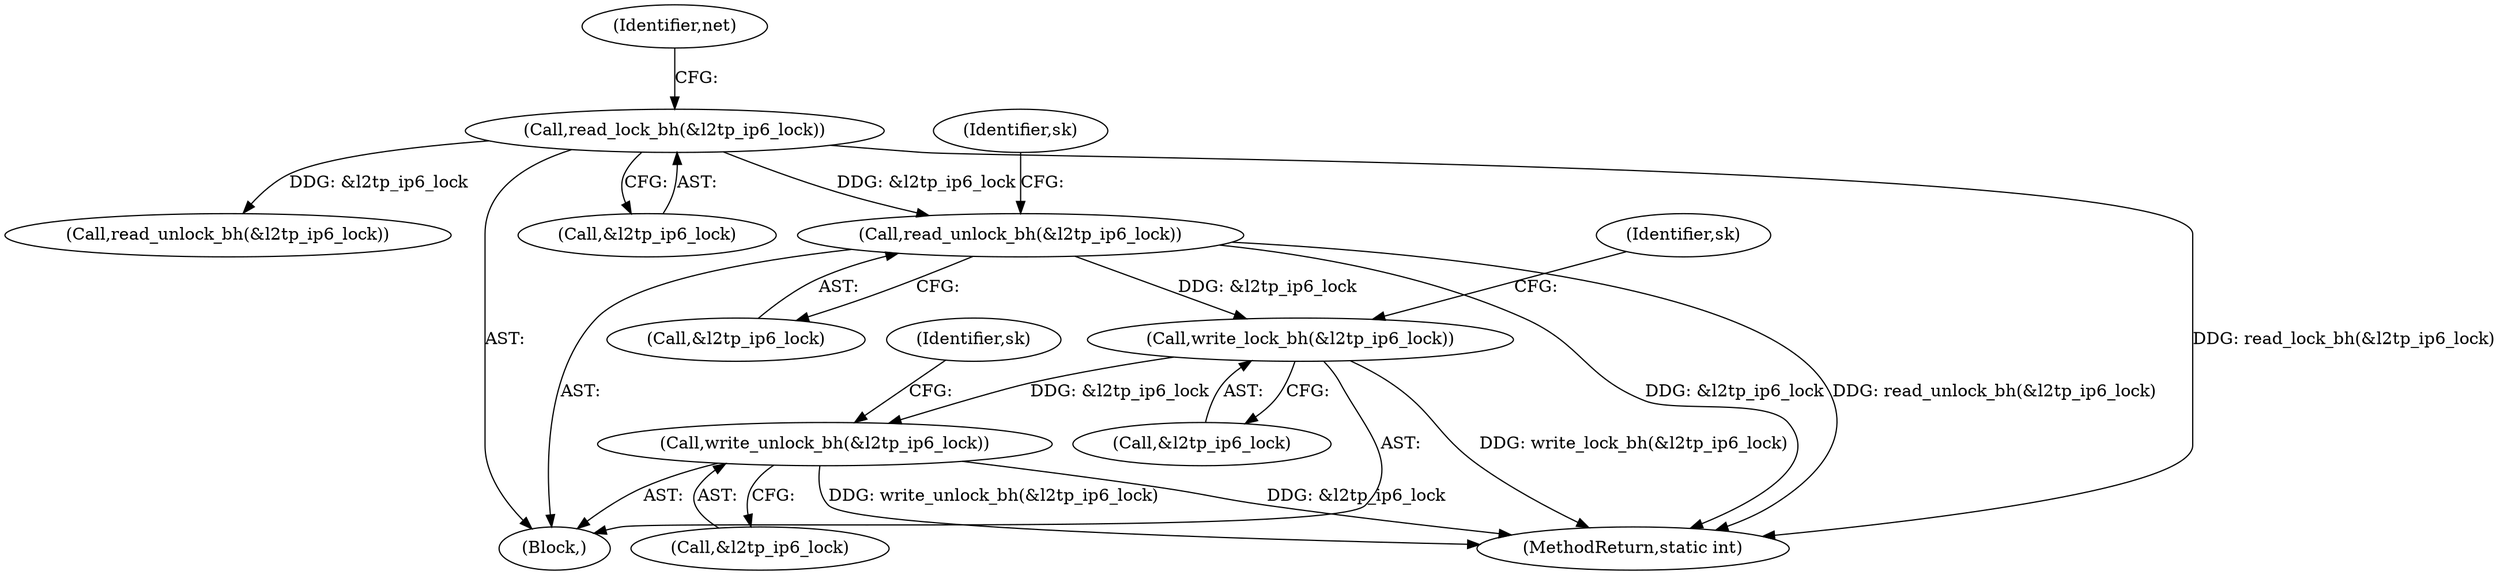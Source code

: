 digraph "0_linux_32c231164b762dddefa13af5a0101032c70b50ef_0@API" {
"1000198" [label="(Call,read_unlock_bh(&l2tp_ip6_lock))"];
"1000181" [label="(Call,read_lock_bh(&l2tp_ip6_lock))"];
"1000325" [label="(Call,write_lock_bh(&l2tp_ip6_lock))"];
"1000334" [label="(Call,write_unlock_bh(&l2tp_ip6_lock))"];
"1000334" [label="(Call,write_unlock_bh(&l2tp_ip6_lock))"];
"1000329" [label="(Identifier,sk)"];
"1000202" [label="(Identifier,sk)"];
"1000352" [label="(Call,read_unlock_bh(&l2tp_ip6_lock))"];
"1000326" [label="(Call,&l2tp_ip6_lock)"];
"1000325" [label="(Call,write_lock_bh(&l2tp_ip6_lock))"];
"1000181" [label="(Call,read_lock_bh(&l2tp_ip6_lock))"];
"1000335" [label="(Call,&l2tp_ip6_lock)"];
"1000110" [label="(Block,)"];
"1000199" [label="(Call,&l2tp_ip6_lock)"];
"1000338" [label="(Identifier,sk)"];
"1000182" [label="(Call,&l2tp_ip6_lock)"];
"1000357" [label="(MethodReturn,static int)"];
"1000186" [label="(Identifier,net)"];
"1000198" [label="(Call,read_unlock_bh(&l2tp_ip6_lock))"];
"1000198" -> "1000110"  [label="AST: "];
"1000198" -> "1000199"  [label="CFG: "];
"1000199" -> "1000198"  [label="AST: "];
"1000202" -> "1000198"  [label="CFG: "];
"1000198" -> "1000357"  [label="DDG: &l2tp_ip6_lock"];
"1000198" -> "1000357"  [label="DDG: read_unlock_bh(&l2tp_ip6_lock)"];
"1000181" -> "1000198"  [label="DDG: &l2tp_ip6_lock"];
"1000198" -> "1000325"  [label="DDG: &l2tp_ip6_lock"];
"1000181" -> "1000110"  [label="AST: "];
"1000181" -> "1000182"  [label="CFG: "];
"1000182" -> "1000181"  [label="AST: "];
"1000186" -> "1000181"  [label="CFG: "];
"1000181" -> "1000357"  [label="DDG: read_lock_bh(&l2tp_ip6_lock)"];
"1000181" -> "1000352"  [label="DDG: &l2tp_ip6_lock"];
"1000325" -> "1000110"  [label="AST: "];
"1000325" -> "1000326"  [label="CFG: "];
"1000326" -> "1000325"  [label="AST: "];
"1000329" -> "1000325"  [label="CFG: "];
"1000325" -> "1000357"  [label="DDG: write_lock_bh(&l2tp_ip6_lock)"];
"1000325" -> "1000334"  [label="DDG: &l2tp_ip6_lock"];
"1000334" -> "1000110"  [label="AST: "];
"1000334" -> "1000335"  [label="CFG: "];
"1000335" -> "1000334"  [label="AST: "];
"1000338" -> "1000334"  [label="CFG: "];
"1000334" -> "1000357"  [label="DDG: write_unlock_bh(&l2tp_ip6_lock)"];
"1000334" -> "1000357"  [label="DDG: &l2tp_ip6_lock"];
}
